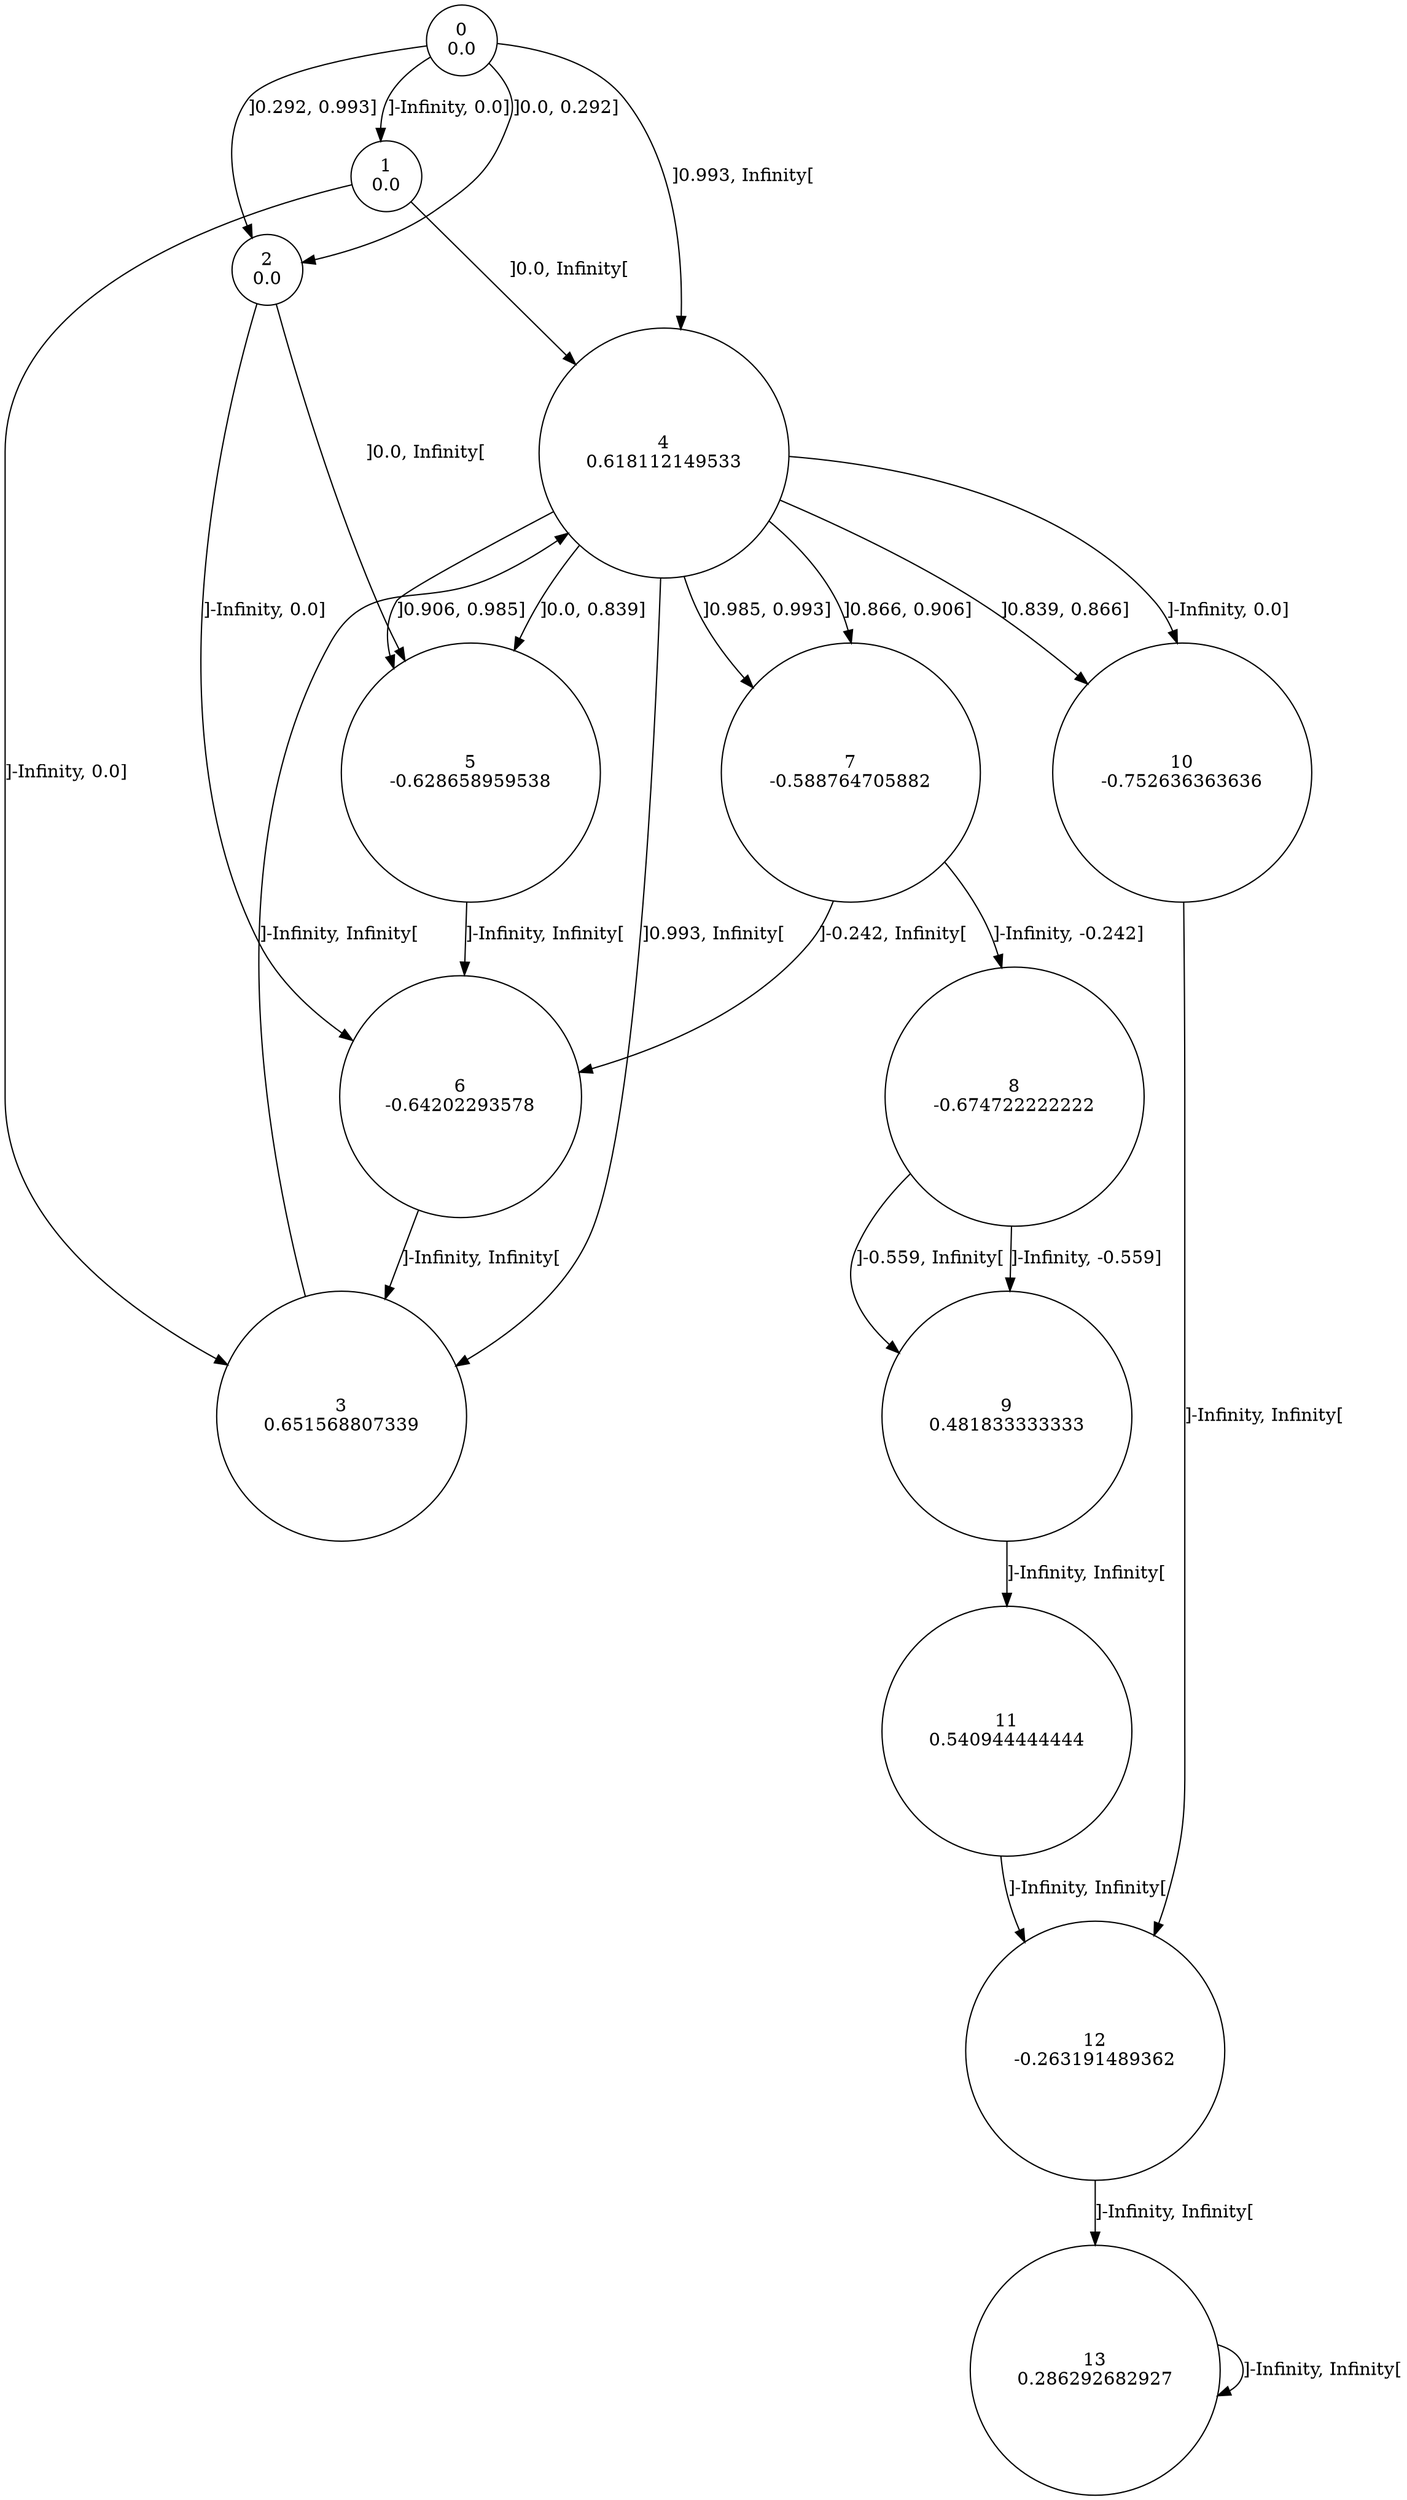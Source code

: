 digraph a {
0 [shape=circle, label="0\n0.0"];
	0 -> 1 [label="]-Infinity, 0.0]"];
	0 -> 2 [label="]0.0, 0.292]"];
	0 -> 2 [label="]0.292, 0.993]"];
	0 -> 4 [label="]0.993, Infinity["];
1 [shape=circle, label="1\n0.0"];
	1 -> 3 [label="]-Infinity, 0.0]"];
	1 -> 4 [label="]0.0, Infinity["];
2 [shape=circle, label="2\n0.0"];
	2 -> 6 [label="]-Infinity, 0.0]"];
	2 -> 5 [label="]0.0, Infinity["];
3 [shape=circle, label="3\n0.651568807339"];
	3 -> 4 [label="]-Infinity, Infinity["];
4 [shape=circle, label="4\n0.618112149533"];
	4 -> 10 [label="]-Infinity, 0.0]"];
	4 -> 5 [label="]0.0, 0.839]"];
	4 -> 10 [label="]0.839, 0.866]"];
	4 -> 7 [label="]0.866, 0.906]"];
	4 -> 5 [label="]0.906, 0.985]"];
	4 -> 7 [label="]0.985, 0.993]"];
	4 -> 3 [label="]0.993, Infinity["];
5 [shape=circle, label="5\n-0.628658959538"];
	5 -> 6 [label="]-Infinity, Infinity["];
6 [shape=circle, label="6\n-0.64202293578"];
	6 -> 3 [label="]-Infinity, Infinity["];
7 [shape=circle, label="7\n-0.588764705882"];
	7 -> 8 [label="]-Infinity, -0.242]"];
	7 -> 6 [label="]-0.242, Infinity["];
8 [shape=circle, label="8\n-0.674722222222"];
	8 -> 9 [label="]-Infinity, -0.559]"];
	8 -> 9 [label="]-0.559, Infinity["];
9 [shape=circle, label="9\n0.481833333333"];
	9 -> 11 [label="]-Infinity, Infinity["];
10 [shape=circle, label="10\n-0.752636363636"];
	10 -> 12 [label="]-Infinity, Infinity["];
11 [shape=circle, label="11\n0.540944444444"];
	11 -> 12 [label="]-Infinity, Infinity["];
12 [shape=circle, label="12\n-0.263191489362"];
	12 -> 13 [label="]-Infinity, Infinity["];
13 [shape=circle, label="13\n0.286292682927"];
	13 -> 13 [label="]-Infinity, Infinity["];
}